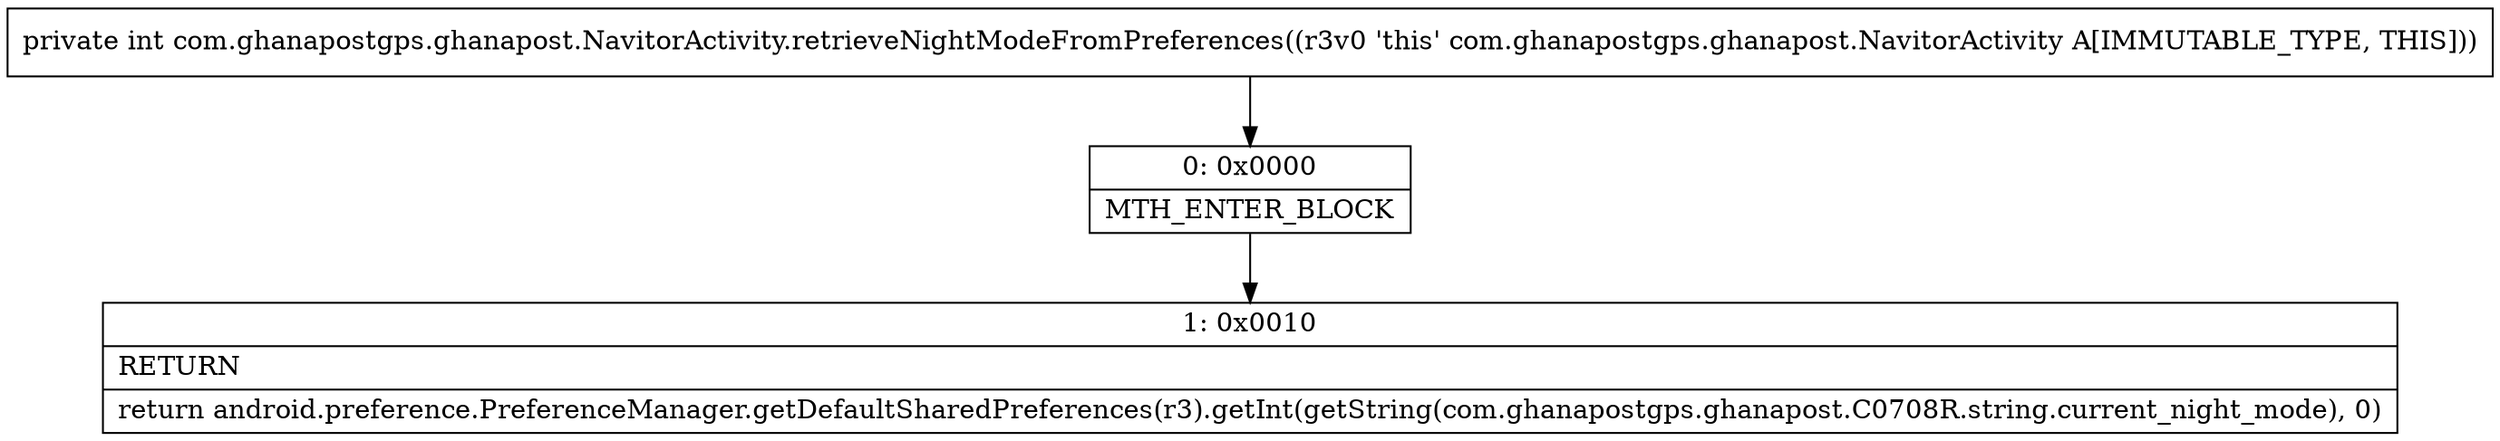 digraph "CFG forcom.ghanapostgps.ghanapost.NavitorActivity.retrieveNightModeFromPreferences()I" {
Node_0 [shape=record,label="{0\:\ 0x0000|MTH_ENTER_BLOCK\l}"];
Node_1 [shape=record,label="{1\:\ 0x0010|RETURN\l|return android.preference.PreferenceManager.getDefaultSharedPreferences(r3).getInt(getString(com.ghanapostgps.ghanapost.C0708R.string.current_night_mode), 0)\l}"];
MethodNode[shape=record,label="{private int com.ghanapostgps.ghanapost.NavitorActivity.retrieveNightModeFromPreferences((r3v0 'this' com.ghanapostgps.ghanapost.NavitorActivity A[IMMUTABLE_TYPE, THIS])) }"];
MethodNode -> Node_0;
Node_0 -> Node_1;
}

